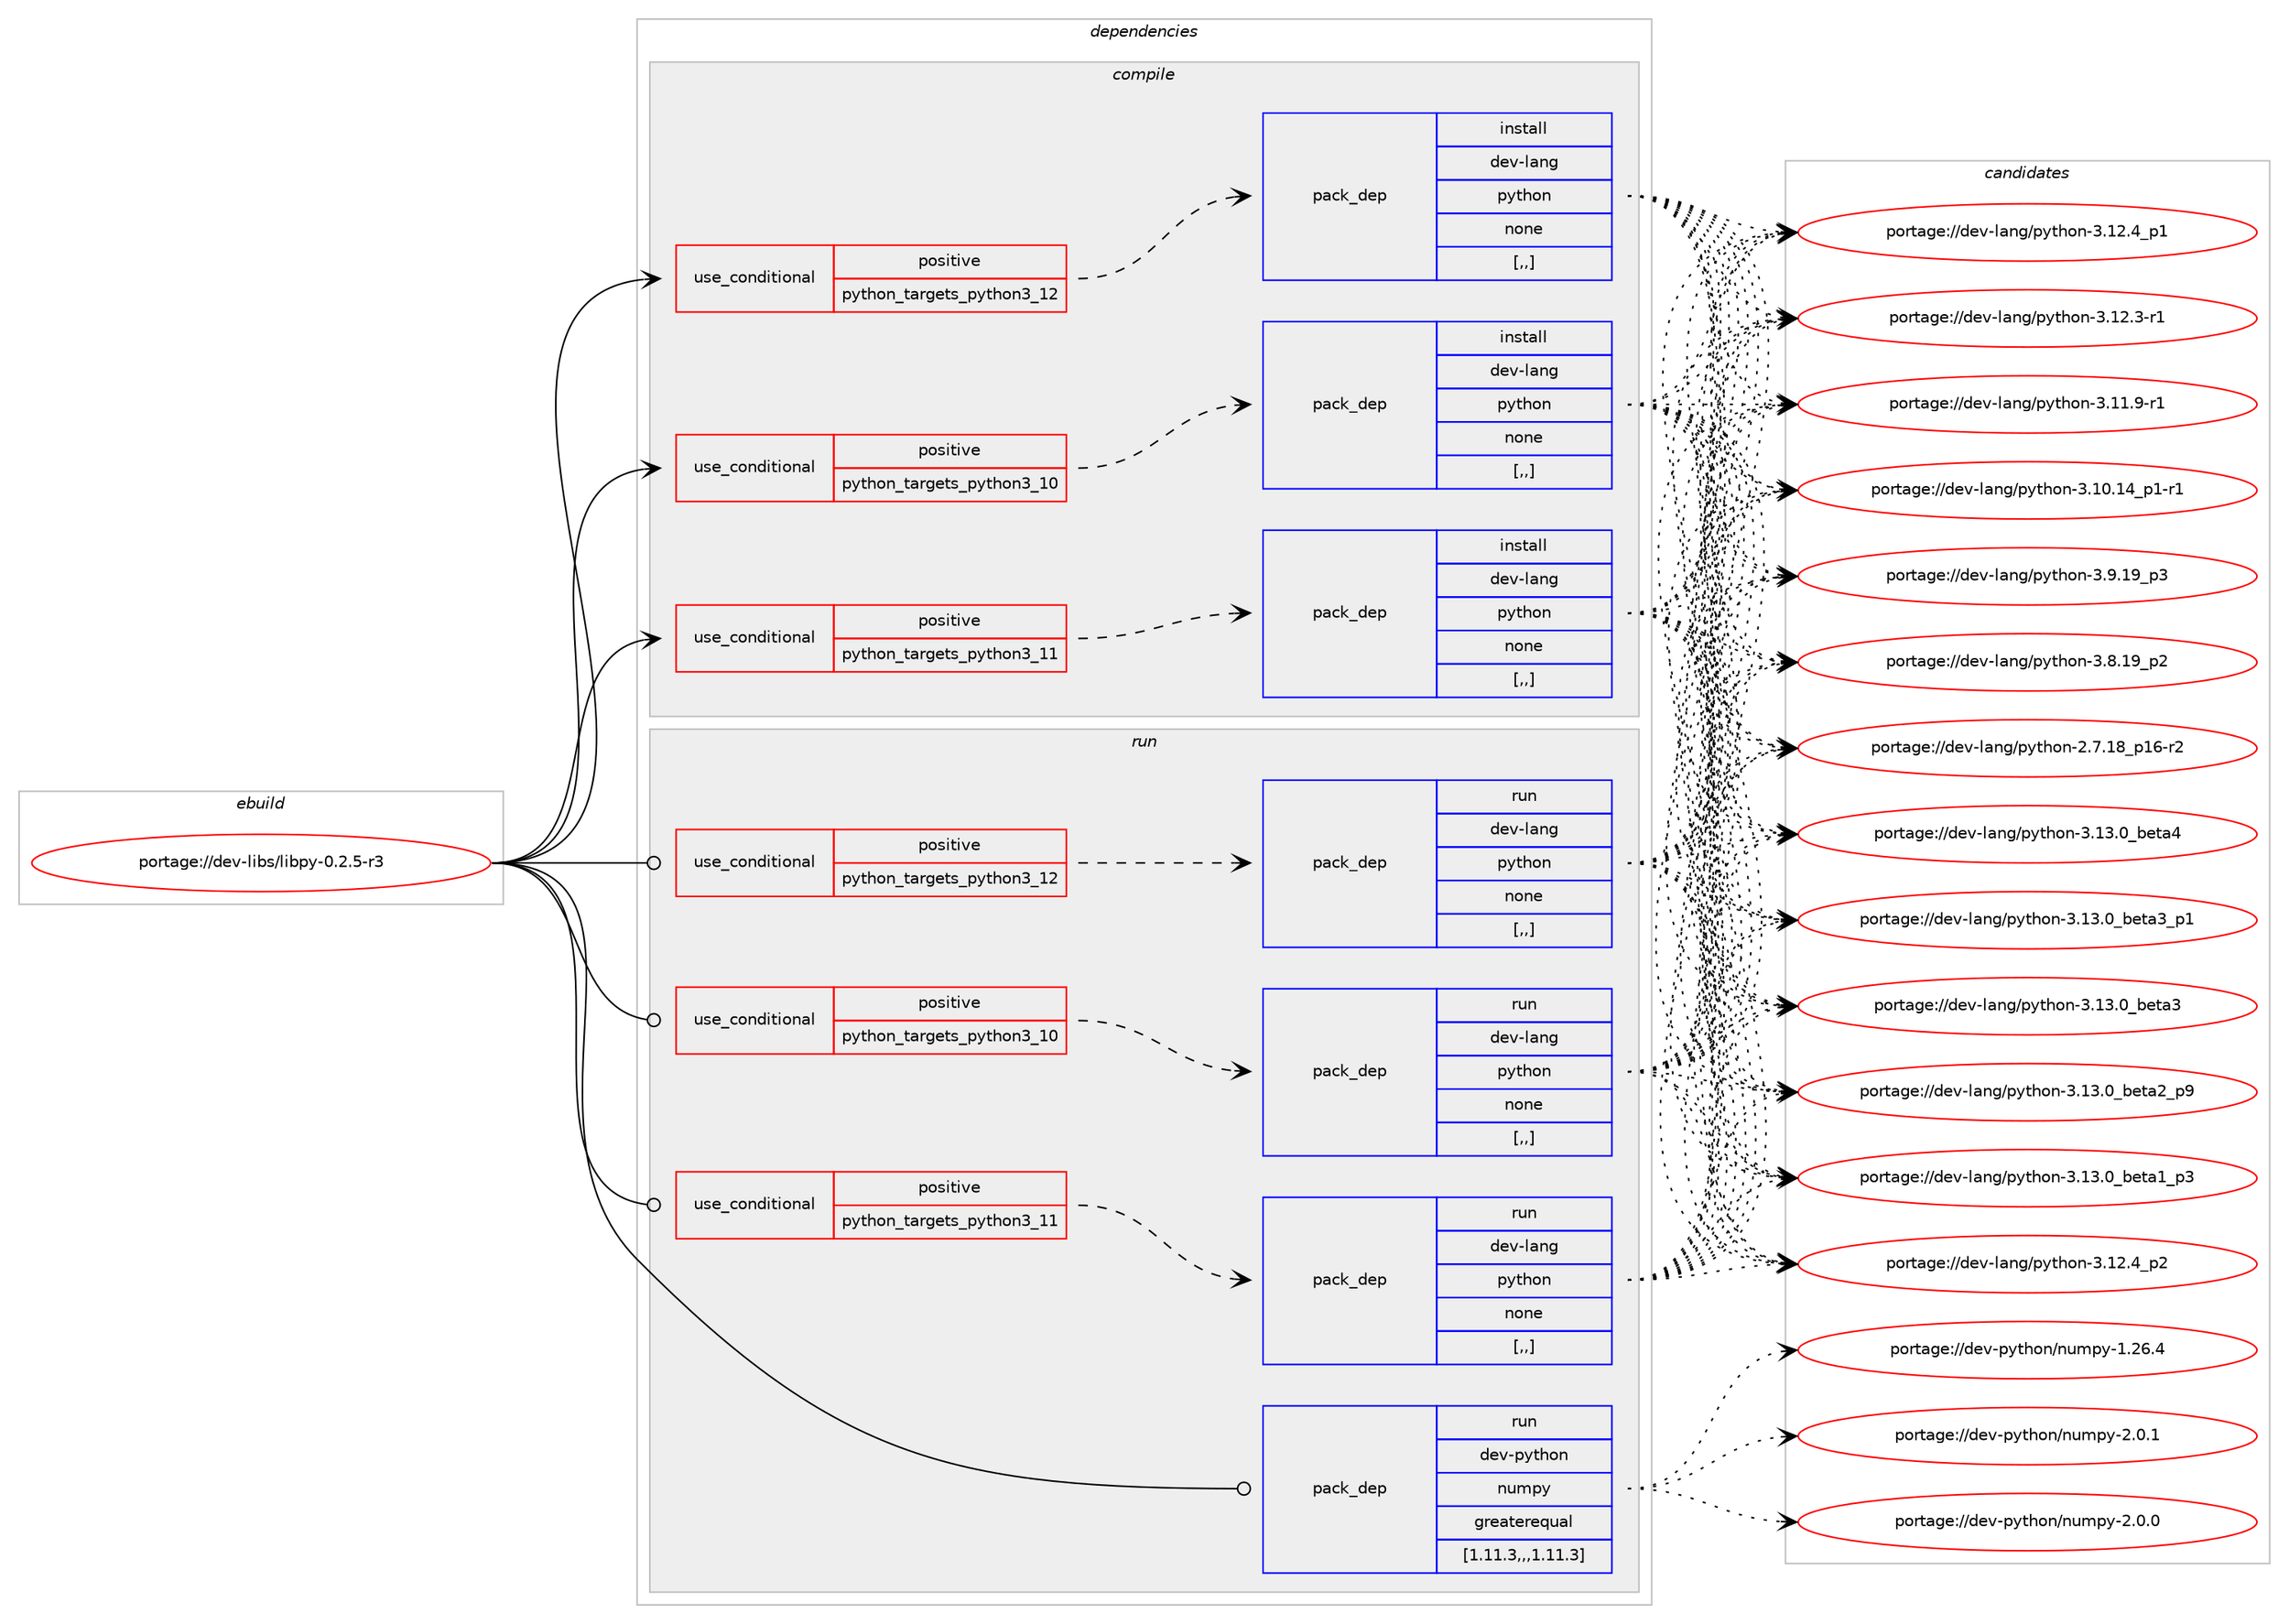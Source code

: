 digraph prolog {

# *************
# Graph options
# *************

newrank=true;
concentrate=true;
compound=true;
graph [rankdir=LR,fontname=Helvetica,fontsize=10,ranksep=1.5];#, ranksep=2.5, nodesep=0.2];
edge  [arrowhead=vee];
node  [fontname=Helvetica,fontsize=10];

# **********
# The ebuild
# **********

subgraph cluster_leftcol {
color=gray;
label=<<i>ebuild</i>>;
id [label="portage://dev-libs/libpy-0.2.5-r3", color=red, width=4, href="../dev-libs/libpy-0.2.5-r3.svg"];
}

# ****************
# The dependencies
# ****************

subgraph cluster_midcol {
color=gray;
label=<<i>dependencies</i>>;
subgraph cluster_compile {
fillcolor="#eeeeee";
style=filled;
label=<<i>compile</i>>;
subgraph cond27186 {
dependency111191 [label=<<TABLE BORDER="0" CELLBORDER="1" CELLSPACING="0" CELLPADDING="4"><TR><TD ROWSPAN="3" CELLPADDING="10">use_conditional</TD></TR><TR><TD>positive</TD></TR><TR><TD>python_targets_python3_10</TD></TR></TABLE>>, shape=none, color=red];
subgraph pack82811 {
dependency111192 [label=<<TABLE BORDER="0" CELLBORDER="1" CELLSPACING="0" CELLPADDING="4" WIDTH="220"><TR><TD ROWSPAN="6" CELLPADDING="30">pack_dep</TD></TR><TR><TD WIDTH="110">install</TD></TR><TR><TD>dev-lang</TD></TR><TR><TD>python</TD></TR><TR><TD>none</TD></TR><TR><TD>[,,]</TD></TR></TABLE>>, shape=none, color=blue];
}
dependency111191:e -> dependency111192:w [weight=20,style="dashed",arrowhead="vee"];
}
id:e -> dependency111191:w [weight=20,style="solid",arrowhead="vee"];
subgraph cond27187 {
dependency111193 [label=<<TABLE BORDER="0" CELLBORDER="1" CELLSPACING="0" CELLPADDING="4"><TR><TD ROWSPAN="3" CELLPADDING="10">use_conditional</TD></TR><TR><TD>positive</TD></TR><TR><TD>python_targets_python3_11</TD></TR></TABLE>>, shape=none, color=red];
subgraph pack82812 {
dependency111194 [label=<<TABLE BORDER="0" CELLBORDER="1" CELLSPACING="0" CELLPADDING="4" WIDTH="220"><TR><TD ROWSPAN="6" CELLPADDING="30">pack_dep</TD></TR><TR><TD WIDTH="110">install</TD></TR><TR><TD>dev-lang</TD></TR><TR><TD>python</TD></TR><TR><TD>none</TD></TR><TR><TD>[,,]</TD></TR></TABLE>>, shape=none, color=blue];
}
dependency111193:e -> dependency111194:w [weight=20,style="dashed",arrowhead="vee"];
}
id:e -> dependency111193:w [weight=20,style="solid",arrowhead="vee"];
subgraph cond27188 {
dependency111195 [label=<<TABLE BORDER="0" CELLBORDER="1" CELLSPACING="0" CELLPADDING="4"><TR><TD ROWSPAN="3" CELLPADDING="10">use_conditional</TD></TR><TR><TD>positive</TD></TR><TR><TD>python_targets_python3_12</TD></TR></TABLE>>, shape=none, color=red];
subgraph pack82813 {
dependency111196 [label=<<TABLE BORDER="0" CELLBORDER="1" CELLSPACING="0" CELLPADDING="4" WIDTH="220"><TR><TD ROWSPAN="6" CELLPADDING="30">pack_dep</TD></TR><TR><TD WIDTH="110">install</TD></TR><TR><TD>dev-lang</TD></TR><TR><TD>python</TD></TR><TR><TD>none</TD></TR><TR><TD>[,,]</TD></TR></TABLE>>, shape=none, color=blue];
}
dependency111195:e -> dependency111196:w [weight=20,style="dashed",arrowhead="vee"];
}
id:e -> dependency111195:w [weight=20,style="solid",arrowhead="vee"];
}
subgraph cluster_compileandrun {
fillcolor="#eeeeee";
style=filled;
label=<<i>compile and run</i>>;
}
subgraph cluster_run {
fillcolor="#eeeeee";
style=filled;
label=<<i>run</i>>;
subgraph cond27189 {
dependency111197 [label=<<TABLE BORDER="0" CELLBORDER="1" CELLSPACING="0" CELLPADDING="4"><TR><TD ROWSPAN="3" CELLPADDING="10">use_conditional</TD></TR><TR><TD>positive</TD></TR><TR><TD>python_targets_python3_10</TD></TR></TABLE>>, shape=none, color=red];
subgraph pack82814 {
dependency111198 [label=<<TABLE BORDER="0" CELLBORDER="1" CELLSPACING="0" CELLPADDING="4" WIDTH="220"><TR><TD ROWSPAN="6" CELLPADDING="30">pack_dep</TD></TR><TR><TD WIDTH="110">run</TD></TR><TR><TD>dev-lang</TD></TR><TR><TD>python</TD></TR><TR><TD>none</TD></TR><TR><TD>[,,]</TD></TR></TABLE>>, shape=none, color=blue];
}
dependency111197:e -> dependency111198:w [weight=20,style="dashed",arrowhead="vee"];
}
id:e -> dependency111197:w [weight=20,style="solid",arrowhead="odot"];
subgraph cond27190 {
dependency111199 [label=<<TABLE BORDER="0" CELLBORDER="1" CELLSPACING="0" CELLPADDING="4"><TR><TD ROWSPAN="3" CELLPADDING="10">use_conditional</TD></TR><TR><TD>positive</TD></TR><TR><TD>python_targets_python3_11</TD></TR></TABLE>>, shape=none, color=red];
subgraph pack82815 {
dependency111200 [label=<<TABLE BORDER="0" CELLBORDER="1" CELLSPACING="0" CELLPADDING="4" WIDTH="220"><TR><TD ROWSPAN="6" CELLPADDING="30">pack_dep</TD></TR><TR><TD WIDTH="110">run</TD></TR><TR><TD>dev-lang</TD></TR><TR><TD>python</TD></TR><TR><TD>none</TD></TR><TR><TD>[,,]</TD></TR></TABLE>>, shape=none, color=blue];
}
dependency111199:e -> dependency111200:w [weight=20,style="dashed",arrowhead="vee"];
}
id:e -> dependency111199:w [weight=20,style="solid",arrowhead="odot"];
subgraph cond27191 {
dependency111201 [label=<<TABLE BORDER="0" CELLBORDER="1" CELLSPACING="0" CELLPADDING="4"><TR><TD ROWSPAN="3" CELLPADDING="10">use_conditional</TD></TR><TR><TD>positive</TD></TR><TR><TD>python_targets_python3_12</TD></TR></TABLE>>, shape=none, color=red];
subgraph pack82816 {
dependency111202 [label=<<TABLE BORDER="0" CELLBORDER="1" CELLSPACING="0" CELLPADDING="4" WIDTH="220"><TR><TD ROWSPAN="6" CELLPADDING="30">pack_dep</TD></TR><TR><TD WIDTH="110">run</TD></TR><TR><TD>dev-lang</TD></TR><TR><TD>python</TD></TR><TR><TD>none</TD></TR><TR><TD>[,,]</TD></TR></TABLE>>, shape=none, color=blue];
}
dependency111201:e -> dependency111202:w [weight=20,style="dashed",arrowhead="vee"];
}
id:e -> dependency111201:w [weight=20,style="solid",arrowhead="odot"];
subgraph pack82817 {
dependency111203 [label=<<TABLE BORDER="0" CELLBORDER="1" CELLSPACING="0" CELLPADDING="4" WIDTH="220"><TR><TD ROWSPAN="6" CELLPADDING="30">pack_dep</TD></TR><TR><TD WIDTH="110">run</TD></TR><TR><TD>dev-python</TD></TR><TR><TD>numpy</TD></TR><TR><TD>greaterequal</TD></TR><TR><TD>[1.11.3,,,1.11.3]</TD></TR></TABLE>>, shape=none, color=blue];
}
id:e -> dependency111203:w [weight=20,style="solid",arrowhead="odot"];
}
}

# **************
# The candidates
# **************

subgraph cluster_choices {
rank=same;
color=gray;
label=<<i>candidates</i>>;

subgraph choice82811 {
color=black;
nodesep=1;
choice1001011184510897110103471121211161041111104551464951464895981011169752 [label="portage://dev-lang/python-3.13.0_beta4", color=red, width=4,href="../dev-lang/python-3.13.0_beta4.svg"];
choice10010111845108971101034711212111610411111045514649514648959810111697519511249 [label="portage://dev-lang/python-3.13.0_beta3_p1", color=red, width=4,href="../dev-lang/python-3.13.0_beta3_p1.svg"];
choice1001011184510897110103471121211161041111104551464951464895981011169751 [label="portage://dev-lang/python-3.13.0_beta3", color=red, width=4,href="../dev-lang/python-3.13.0_beta3.svg"];
choice10010111845108971101034711212111610411111045514649514648959810111697509511257 [label="portage://dev-lang/python-3.13.0_beta2_p9", color=red, width=4,href="../dev-lang/python-3.13.0_beta2_p9.svg"];
choice10010111845108971101034711212111610411111045514649514648959810111697499511251 [label="portage://dev-lang/python-3.13.0_beta1_p3", color=red, width=4,href="../dev-lang/python-3.13.0_beta1_p3.svg"];
choice100101118451089711010347112121116104111110455146495046529511250 [label="portage://dev-lang/python-3.12.4_p2", color=red, width=4,href="../dev-lang/python-3.12.4_p2.svg"];
choice100101118451089711010347112121116104111110455146495046529511249 [label="portage://dev-lang/python-3.12.4_p1", color=red, width=4,href="../dev-lang/python-3.12.4_p1.svg"];
choice100101118451089711010347112121116104111110455146495046514511449 [label="portage://dev-lang/python-3.12.3-r1", color=red, width=4,href="../dev-lang/python-3.12.3-r1.svg"];
choice100101118451089711010347112121116104111110455146494946574511449 [label="portage://dev-lang/python-3.11.9-r1", color=red, width=4,href="../dev-lang/python-3.11.9-r1.svg"];
choice100101118451089711010347112121116104111110455146494846495295112494511449 [label="portage://dev-lang/python-3.10.14_p1-r1", color=red, width=4,href="../dev-lang/python-3.10.14_p1-r1.svg"];
choice100101118451089711010347112121116104111110455146574649579511251 [label="portage://dev-lang/python-3.9.19_p3", color=red, width=4,href="../dev-lang/python-3.9.19_p3.svg"];
choice100101118451089711010347112121116104111110455146564649579511250 [label="portage://dev-lang/python-3.8.19_p2", color=red, width=4,href="../dev-lang/python-3.8.19_p2.svg"];
choice100101118451089711010347112121116104111110455046554649569511249544511450 [label="portage://dev-lang/python-2.7.18_p16-r2", color=red, width=4,href="../dev-lang/python-2.7.18_p16-r2.svg"];
dependency111192:e -> choice1001011184510897110103471121211161041111104551464951464895981011169752:w [style=dotted,weight="100"];
dependency111192:e -> choice10010111845108971101034711212111610411111045514649514648959810111697519511249:w [style=dotted,weight="100"];
dependency111192:e -> choice1001011184510897110103471121211161041111104551464951464895981011169751:w [style=dotted,weight="100"];
dependency111192:e -> choice10010111845108971101034711212111610411111045514649514648959810111697509511257:w [style=dotted,weight="100"];
dependency111192:e -> choice10010111845108971101034711212111610411111045514649514648959810111697499511251:w [style=dotted,weight="100"];
dependency111192:e -> choice100101118451089711010347112121116104111110455146495046529511250:w [style=dotted,weight="100"];
dependency111192:e -> choice100101118451089711010347112121116104111110455146495046529511249:w [style=dotted,weight="100"];
dependency111192:e -> choice100101118451089711010347112121116104111110455146495046514511449:w [style=dotted,weight="100"];
dependency111192:e -> choice100101118451089711010347112121116104111110455146494946574511449:w [style=dotted,weight="100"];
dependency111192:e -> choice100101118451089711010347112121116104111110455146494846495295112494511449:w [style=dotted,weight="100"];
dependency111192:e -> choice100101118451089711010347112121116104111110455146574649579511251:w [style=dotted,weight="100"];
dependency111192:e -> choice100101118451089711010347112121116104111110455146564649579511250:w [style=dotted,weight="100"];
dependency111192:e -> choice100101118451089711010347112121116104111110455046554649569511249544511450:w [style=dotted,weight="100"];
}
subgraph choice82812 {
color=black;
nodesep=1;
choice1001011184510897110103471121211161041111104551464951464895981011169752 [label="portage://dev-lang/python-3.13.0_beta4", color=red, width=4,href="../dev-lang/python-3.13.0_beta4.svg"];
choice10010111845108971101034711212111610411111045514649514648959810111697519511249 [label="portage://dev-lang/python-3.13.0_beta3_p1", color=red, width=4,href="../dev-lang/python-3.13.0_beta3_p1.svg"];
choice1001011184510897110103471121211161041111104551464951464895981011169751 [label="portage://dev-lang/python-3.13.0_beta3", color=red, width=4,href="../dev-lang/python-3.13.0_beta3.svg"];
choice10010111845108971101034711212111610411111045514649514648959810111697509511257 [label="portage://dev-lang/python-3.13.0_beta2_p9", color=red, width=4,href="../dev-lang/python-3.13.0_beta2_p9.svg"];
choice10010111845108971101034711212111610411111045514649514648959810111697499511251 [label="portage://dev-lang/python-3.13.0_beta1_p3", color=red, width=4,href="../dev-lang/python-3.13.0_beta1_p3.svg"];
choice100101118451089711010347112121116104111110455146495046529511250 [label="portage://dev-lang/python-3.12.4_p2", color=red, width=4,href="../dev-lang/python-3.12.4_p2.svg"];
choice100101118451089711010347112121116104111110455146495046529511249 [label="portage://dev-lang/python-3.12.4_p1", color=red, width=4,href="../dev-lang/python-3.12.4_p1.svg"];
choice100101118451089711010347112121116104111110455146495046514511449 [label="portage://dev-lang/python-3.12.3-r1", color=red, width=4,href="../dev-lang/python-3.12.3-r1.svg"];
choice100101118451089711010347112121116104111110455146494946574511449 [label="portage://dev-lang/python-3.11.9-r1", color=red, width=4,href="../dev-lang/python-3.11.9-r1.svg"];
choice100101118451089711010347112121116104111110455146494846495295112494511449 [label="portage://dev-lang/python-3.10.14_p1-r1", color=red, width=4,href="../dev-lang/python-3.10.14_p1-r1.svg"];
choice100101118451089711010347112121116104111110455146574649579511251 [label="portage://dev-lang/python-3.9.19_p3", color=red, width=4,href="../dev-lang/python-3.9.19_p3.svg"];
choice100101118451089711010347112121116104111110455146564649579511250 [label="portage://dev-lang/python-3.8.19_p2", color=red, width=4,href="../dev-lang/python-3.8.19_p2.svg"];
choice100101118451089711010347112121116104111110455046554649569511249544511450 [label="portage://dev-lang/python-2.7.18_p16-r2", color=red, width=4,href="../dev-lang/python-2.7.18_p16-r2.svg"];
dependency111194:e -> choice1001011184510897110103471121211161041111104551464951464895981011169752:w [style=dotted,weight="100"];
dependency111194:e -> choice10010111845108971101034711212111610411111045514649514648959810111697519511249:w [style=dotted,weight="100"];
dependency111194:e -> choice1001011184510897110103471121211161041111104551464951464895981011169751:w [style=dotted,weight="100"];
dependency111194:e -> choice10010111845108971101034711212111610411111045514649514648959810111697509511257:w [style=dotted,weight="100"];
dependency111194:e -> choice10010111845108971101034711212111610411111045514649514648959810111697499511251:w [style=dotted,weight="100"];
dependency111194:e -> choice100101118451089711010347112121116104111110455146495046529511250:w [style=dotted,weight="100"];
dependency111194:e -> choice100101118451089711010347112121116104111110455146495046529511249:w [style=dotted,weight="100"];
dependency111194:e -> choice100101118451089711010347112121116104111110455146495046514511449:w [style=dotted,weight="100"];
dependency111194:e -> choice100101118451089711010347112121116104111110455146494946574511449:w [style=dotted,weight="100"];
dependency111194:e -> choice100101118451089711010347112121116104111110455146494846495295112494511449:w [style=dotted,weight="100"];
dependency111194:e -> choice100101118451089711010347112121116104111110455146574649579511251:w [style=dotted,weight="100"];
dependency111194:e -> choice100101118451089711010347112121116104111110455146564649579511250:w [style=dotted,weight="100"];
dependency111194:e -> choice100101118451089711010347112121116104111110455046554649569511249544511450:w [style=dotted,weight="100"];
}
subgraph choice82813 {
color=black;
nodesep=1;
choice1001011184510897110103471121211161041111104551464951464895981011169752 [label="portage://dev-lang/python-3.13.0_beta4", color=red, width=4,href="../dev-lang/python-3.13.0_beta4.svg"];
choice10010111845108971101034711212111610411111045514649514648959810111697519511249 [label="portage://dev-lang/python-3.13.0_beta3_p1", color=red, width=4,href="../dev-lang/python-3.13.0_beta3_p1.svg"];
choice1001011184510897110103471121211161041111104551464951464895981011169751 [label="portage://dev-lang/python-3.13.0_beta3", color=red, width=4,href="../dev-lang/python-3.13.0_beta3.svg"];
choice10010111845108971101034711212111610411111045514649514648959810111697509511257 [label="portage://dev-lang/python-3.13.0_beta2_p9", color=red, width=4,href="../dev-lang/python-3.13.0_beta2_p9.svg"];
choice10010111845108971101034711212111610411111045514649514648959810111697499511251 [label="portage://dev-lang/python-3.13.0_beta1_p3", color=red, width=4,href="../dev-lang/python-3.13.0_beta1_p3.svg"];
choice100101118451089711010347112121116104111110455146495046529511250 [label="portage://dev-lang/python-3.12.4_p2", color=red, width=4,href="../dev-lang/python-3.12.4_p2.svg"];
choice100101118451089711010347112121116104111110455146495046529511249 [label="portage://dev-lang/python-3.12.4_p1", color=red, width=4,href="../dev-lang/python-3.12.4_p1.svg"];
choice100101118451089711010347112121116104111110455146495046514511449 [label="portage://dev-lang/python-3.12.3-r1", color=red, width=4,href="../dev-lang/python-3.12.3-r1.svg"];
choice100101118451089711010347112121116104111110455146494946574511449 [label="portage://dev-lang/python-3.11.9-r1", color=red, width=4,href="../dev-lang/python-3.11.9-r1.svg"];
choice100101118451089711010347112121116104111110455146494846495295112494511449 [label="portage://dev-lang/python-3.10.14_p1-r1", color=red, width=4,href="../dev-lang/python-3.10.14_p1-r1.svg"];
choice100101118451089711010347112121116104111110455146574649579511251 [label="portage://dev-lang/python-3.9.19_p3", color=red, width=4,href="../dev-lang/python-3.9.19_p3.svg"];
choice100101118451089711010347112121116104111110455146564649579511250 [label="portage://dev-lang/python-3.8.19_p2", color=red, width=4,href="../dev-lang/python-3.8.19_p2.svg"];
choice100101118451089711010347112121116104111110455046554649569511249544511450 [label="portage://dev-lang/python-2.7.18_p16-r2", color=red, width=4,href="../dev-lang/python-2.7.18_p16-r2.svg"];
dependency111196:e -> choice1001011184510897110103471121211161041111104551464951464895981011169752:w [style=dotted,weight="100"];
dependency111196:e -> choice10010111845108971101034711212111610411111045514649514648959810111697519511249:w [style=dotted,weight="100"];
dependency111196:e -> choice1001011184510897110103471121211161041111104551464951464895981011169751:w [style=dotted,weight="100"];
dependency111196:e -> choice10010111845108971101034711212111610411111045514649514648959810111697509511257:w [style=dotted,weight="100"];
dependency111196:e -> choice10010111845108971101034711212111610411111045514649514648959810111697499511251:w [style=dotted,weight="100"];
dependency111196:e -> choice100101118451089711010347112121116104111110455146495046529511250:w [style=dotted,weight="100"];
dependency111196:e -> choice100101118451089711010347112121116104111110455146495046529511249:w [style=dotted,weight="100"];
dependency111196:e -> choice100101118451089711010347112121116104111110455146495046514511449:w [style=dotted,weight="100"];
dependency111196:e -> choice100101118451089711010347112121116104111110455146494946574511449:w [style=dotted,weight="100"];
dependency111196:e -> choice100101118451089711010347112121116104111110455146494846495295112494511449:w [style=dotted,weight="100"];
dependency111196:e -> choice100101118451089711010347112121116104111110455146574649579511251:w [style=dotted,weight="100"];
dependency111196:e -> choice100101118451089711010347112121116104111110455146564649579511250:w [style=dotted,weight="100"];
dependency111196:e -> choice100101118451089711010347112121116104111110455046554649569511249544511450:w [style=dotted,weight="100"];
}
subgraph choice82814 {
color=black;
nodesep=1;
choice1001011184510897110103471121211161041111104551464951464895981011169752 [label="portage://dev-lang/python-3.13.0_beta4", color=red, width=4,href="../dev-lang/python-3.13.0_beta4.svg"];
choice10010111845108971101034711212111610411111045514649514648959810111697519511249 [label="portage://dev-lang/python-3.13.0_beta3_p1", color=red, width=4,href="../dev-lang/python-3.13.0_beta3_p1.svg"];
choice1001011184510897110103471121211161041111104551464951464895981011169751 [label="portage://dev-lang/python-3.13.0_beta3", color=red, width=4,href="../dev-lang/python-3.13.0_beta3.svg"];
choice10010111845108971101034711212111610411111045514649514648959810111697509511257 [label="portage://dev-lang/python-3.13.0_beta2_p9", color=red, width=4,href="../dev-lang/python-3.13.0_beta2_p9.svg"];
choice10010111845108971101034711212111610411111045514649514648959810111697499511251 [label="portage://dev-lang/python-3.13.0_beta1_p3", color=red, width=4,href="../dev-lang/python-3.13.0_beta1_p3.svg"];
choice100101118451089711010347112121116104111110455146495046529511250 [label="portage://dev-lang/python-3.12.4_p2", color=red, width=4,href="../dev-lang/python-3.12.4_p2.svg"];
choice100101118451089711010347112121116104111110455146495046529511249 [label="portage://dev-lang/python-3.12.4_p1", color=red, width=4,href="../dev-lang/python-3.12.4_p1.svg"];
choice100101118451089711010347112121116104111110455146495046514511449 [label="portage://dev-lang/python-3.12.3-r1", color=red, width=4,href="../dev-lang/python-3.12.3-r1.svg"];
choice100101118451089711010347112121116104111110455146494946574511449 [label="portage://dev-lang/python-3.11.9-r1", color=red, width=4,href="../dev-lang/python-3.11.9-r1.svg"];
choice100101118451089711010347112121116104111110455146494846495295112494511449 [label="portage://dev-lang/python-3.10.14_p1-r1", color=red, width=4,href="../dev-lang/python-3.10.14_p1-r1.svg"];
choice100101118451089711010347112121116104111110455146574649579511251 [label="portage://dev-lang/python-3.9.19_p3", color=red, width=4,href="../dev-lang/python-3.9.19_p3.svg"];
choice100101118451089711010347112121116104111110455146564649579511250 [label="portage://dev-lang/python-3.8.19_p2", color=red, width=4,href="../dev-lang/python-3.8.19_p2.svg"];
choice100101118451089711010347112121116104111110455046554649569511249544511450 [label="portage://dev-lang/python-2.7.18_p16-r2", color=red, width=4,href="../dev-lang/python-2.7.18_p16-r2.svg"];
dependency111198:e -> choice1001011184510897110103471121211161041111104551464951464895981011169752:w [style=dotted,weight="100"];
dependency111198:e -> choice10010111845108971101034711212111610411111045514649514648959810111697519511249:w [style=dotted,weight="100"];
dependency111198:e -> choice1001011184510897110103471121211161041111104551464951464895981011169751:w [style=dotted,weight="100"];
dependency111198:e -> choice10010111845108971101034711212111610411111045514649514648959810111697509511257:w [style=dotted,weight="100"];
dependency111198:e -> choice10010111845108971101034711212111610411111045514649514648959810111697499511251:w [style=dotted,weight="100"];
dependency111198:e -> choice100101118451089711010347112121116104111110455146495046529511250:w [style=dotted,weight="100"];
dependency111198:e -> choice100101118451089711010347112121116104111110455146495046529511249:w [style=dotted,weight="100"];
dependency111198:e -> choice100101118451089711010347112121116104111110455146495046514511449:w [style=dotted,weight="100"];
dependency111198:e -> choice100101118451089711010347112121116104111110455146494946574511449:w [style=dotted,weight="100"];
dependency111198:e -> choice100101118451089711010347112121116104111110455146494846495295112494511449:w [style=dotted,weight="100"];
dependency111198:e -> choice100101118451089711010347112121116104111110455146574649579511251:w [style=dotted,weight="100"];
dependency111198:e -> choice100101118451089711010347112121116104111110455146564649579511250:w [style=dotted,weight="100"];
dependency111198:e -> choice100101118451089711010347112121116104111110455046554649569511249544511450:w [style=dotted,weight="100"];
}
subgraph choice82815 {
color=black;
nodesep=1;
choice1001011184510897110103471121211161041111104551464951464895981011169752 [label="portage://dev-lang/python-3.13.0_beta4", color=red, width=4,href="../dev-lang/python-3.13.0_beta4.svg"];
choice10010111845108971101034711212111610411111045514649514648959810111697519511249 [label="portage://dev-lang/python-3.13.0_beta3_p1", color=red, width=4,href="../dev-lang/python-3.13.0_beta3_p1.svg"];
choice1001011184510897110103471121211161041111104551464951464895981011169751 [label="portage://dev-lang/python-3.13.0_beta3", color=red, width=4,href="../dev-lang/python-3.13.0_beta3.svg"];
choice10010111845108971101034711212111610411111045514649514648959810111697509511257 [label="portage://dev-lang/python-3.13.0_beta2_p9", color=red, width=4,href="../dev-lang/python-3.13.0_beta2_p9.svg"];
choice10010111845108971101034711212111610411111045514649514648959810111697499511251 [label="portage://dev-lang/python-3.13.0_beta1_p3", color=red, width=4,href="../dev-lang/python-3.13.0_beta1_p3.svg"];
choice100101118451089711010347112121116104111110455146495046529511250 [label="portage://dev-lang/python-3.12.4_p2", color=red, width=4,href="../dev-lang/python-3.12.4_p2.svg"];
choice100101118451089711010347112121116104111110455146495046529511249 [label="portage://dev-lang/python-3.12.4_p1", color=red, width=4,href="../dev-lang/python-3.12.4_p1.svg"];
choice100101118451089711010347112121116104111110455146495046514511449 [label="portage://dev-lang/python-3.12.3-r1", color=red, width=4,href="../dev-lang/python-3.12.3-r1.svg"];
choice100101118451089711010347112121116104111110455146494946574511449 [label="portage://dev-lang/python-3.11.9-r1", color=red, width=4,href="../dev-lang/python-3.11.9-r1.svg"];
choice100101118451089711010347112121116104111110455146494846495295112494511449 [label="portage://dev-lang/python-3.10.14_p1-r1", color=red, width=4,href="../dev-lang/python-3.10.14_p1-r1.svg"];
choice100101118451089711010347112121116104111110455146574649579511251 [label="portage://dev-lang/python-3.9.19_p3", color=red, width=4,href="../dev-lang/python-3.9.19_p3.svg"];
choice100101118451089711010347112121116104111110455146564649579511250 [label="portage://dev-lang/python-3.8.19_p2", color=red, width=4,href="../dev-lang/python-3.8.19_p2.svg"];
choice100101118451089711010347112121116104111110455046554649569511249544511450 [label="portage://dev-lang/python-2.7.18_p16-r2", color=red, width=4,href="../dev-lang/python-2.7.18_p16-r2.svg"];
dependency111200:e -> choice1001011184510897110103471121211161041111104551464951464895981011169752:w [style=dotted,weight="100"];
dependency111200:e -> choice10010111845108971101034711212111610411111045514649514648959810111697519511249:w [style=dotted,weight="100"];
dependency111200:e -> choice1001011184510897110103471121211161041111104551464951464895981011169751:w [style=dotted,weight="100"];
dependency111200:e -> choice10010111845108971101034711212111610411111045514649514648959810111697509511257:w [style=dotted,weight="100"];
dependency111200:e -> choice10010111845108971101034711212111610411111045514649514648959810111697499511251:w [style=dotted,weight="100"];
dependency111200:e -> choice100101118451089711010347112121116104111110455146495046529511250:w [style=dotted,weight="100"];
dependency111200:e -> choice100101118451089711010347112121116104111110455146495046529511249:w [style=dotted,weight="100"];
dependency111200:e -> choice100101118451089711010347112121116104111110455146495046514511449:w [style=dotted,weight="100"];
dependency111200:e -> choice100101118451089711010347112121116104111110455146494946574511449:w [style=dotted,weight="100"];
dependency111200:e -> choice100101118451089711010347112121116104111110455146494846495295112494511449:w [style=dotted,weight="100"];
dependency111200:e -> choice100101118451089711010347112121116104111110455146574649579511251:w [style=dotted,weight="100"];
dependency111200:e -> choice100101118451089711010347112121116104111110455146564649579511250:w [style=dotted,weight="100"];
dependency111200:e -> choice100101118451089711010347112121116104111110455046554649569511249544511450:w [style=dotted,weight="100"];
}
subgraph choice82816 {
color=black;
nodesep=1;
choice1001011184510897110103471121211161041111104551464951464895981011169752 [label="portage://dev-lang/python-3.13.0_beta4", color=red, width=4,href="../dev-lang/python-3.13.0_beta4.svg"];
choice10010111845108971101034711212111610411111045514649514648959810111697519511249 [label="portage://dev-lang/python-3.13.0_beta3_p1", color=red, width=4,href="../dev-lang/python-3.13.0_beta3_p1.svg"];
choice1001011184510897110103471121211161041111104551464951464895981011169751 [label="portage://dev-lang/python-3.13.0_beta3", color=red, width=4,href="../dev-lang/python-3.13.0_beta3.svg"];
choice10010111845108971101034711212111610411111045514649514648959810111697509511257 [label="portage://dev-lang/python-3.13.0_beta2_p9", color=red, width=4,href="../dev-lang/python-3.13.0_beta2_p9.svg"];
choice10010111845108971101034711212111610411111045514649514648959810111697499511251 [label="portage://dev-lang/python-3.13.0_beta1_p3", color=red, width=4,href="../dev-lang/python-3.13.0_beta1_p3.svg"];
choice100101118451089711010347112121116104111110455146495046529511250 [label="portage://dev-lang/python-3.12.4_p2", color=red, width=4,href="../dev-lang/python-3.12.4_p2.svg"];
choice100101118451089711010347112121116104111110455146495046529511249 [label="portage://dev-lang/python-3.12.4_p1", color=red, width=4,href="../dev-lang/python-3.12.4_p1.svg"];
choice100101118451089711010347112121116104111110455146495046514511449 [label="portage://dev-lang/python-3.12.3-r1", color=red, width=4,href="../dev-lang/python-3.12.3-r1.svg"];
choice100101118451089711010347112121116104111110455146494946574511449 [label="portage://dev-lang/python-3.11.9-r1", color=red, width=4,href="../dev-lang/python-3.11.9-r1.svg"];
choice100101118451089711010347112121116104111110455146494846495295112494511449 [label="portage://dev-lang/python-3.10.14_p1-r1", color=red, width=4,href="../dev-lang/python-3.10.14_p1-r1.svg"];
choice100101118451089711010347112121116104111110455146574649579511251 [label="portage://dev-lang/python-3.9.19_p3", color=red, width=4,href="../dev-lang/python-3.9.19_p3.svg"];
choice100101118451089711010347112121116104111110455146564649579511250 [label="portage://dev-lang/python-3.8.19_p2", color=red, width=4,href="../dev-lang/python-3.8.19_p2.svg"];
choice100101118451089711010347112121116104111110455046554649569511249544511450 [label="portage://dev-lang/python-2.7.18_p16-r2", color=red, width=4,href="../dev-lang/python-2.7.18_p16-r2.svg"];
dependency111202:e -> choice1001011184510897110103471121211161041111104551464951464895981011169752:w [style=dotted,weight="100"];
dependency111202:e -> choice10010111845108971101034711212111610411111045514649514648959810111697519511249:w [style=dotted,weight="100"];
dependency111202:e -> choice1001011184510897110103471121211161041111104551464951464895981011169751:w [style=dotted,weight="100"];
dependency111202:e -> choice10010111845108971101034711212111610411111045514649514648959810111697509511257:w [style=dotted,weight="100"];
dependency111202:e -> choice10010111845108971101034711212111610411111045514649514648959810111697499511251:w [style=dotted,weight="100"];
dependency111202:e -> choice100101118451089711010347112121116104111110455146495046529511250:w [style=dotted,weight="100"];
dependency111202:e -> choice100101118451089711010347112121116104111110455146495046529511249:w [style=dotted,weight="100"];
dependency111202:e -> choice100101118451089711010347112121116104111110455146495046514511449:w [style=dotted,weight="100"];
dependency111202:e -> choice100101118451089711010347112121116104111110455146494946574511449:w [style=dotted,weight="100"];
dependency111202:e -> choice100101118451089711010347112121116104111110455146494846495295112494511449:w [style=dotted,weight="100"];
dependency111202:e -> choice100101118451089711010347112121116104111110455146574649579511251:w [style=dotted,weight="100"];
dependency111202:e -> choice100101118451089711010347112121116104111110455146564649579511250:w [style=dotted,weight="100"];
dependency111202:e -> choice100101118451089711010347112121116104111110455046554649569511249544511450:w [style=dotted,weight="100"];
}
subgraph choice82817 {
color=black;
nodesep=1;
choice1001011184511212111610411111047110117109112121455046484649 [label="portage://dev-python/numpy-2.0.1", color=red, width=4,href="../dev-python/numpy-2.0.1.svg"];
choice1001011184511212111610411111047110117109112121455046484648 [label="portage://dev-python/numpy-2.0.0", color=red, width=4,href="../dev-python/numpy-2.0.0.svg"];
choice100101118451121211161041111104711011710911212145494650544652 [label="portage://dev-python/numpy-1.26.4", color=red, width=4,href="../dev-python/numpy-1.26.4.svg"];
dependency111203:e -> choice1001011184511212111610411111047110117109112121455046484649:w [style=dotted,weight="100"];
dependency111203:e -> choice1001011184511212111610411111047110117109112121455046484648:w [style=dotted,weight="100"];
dependency111203:e -> choice100101118451121211161041111104711011710911212145494650544652:w [style=dotted,weight="100"];
}
}

}
